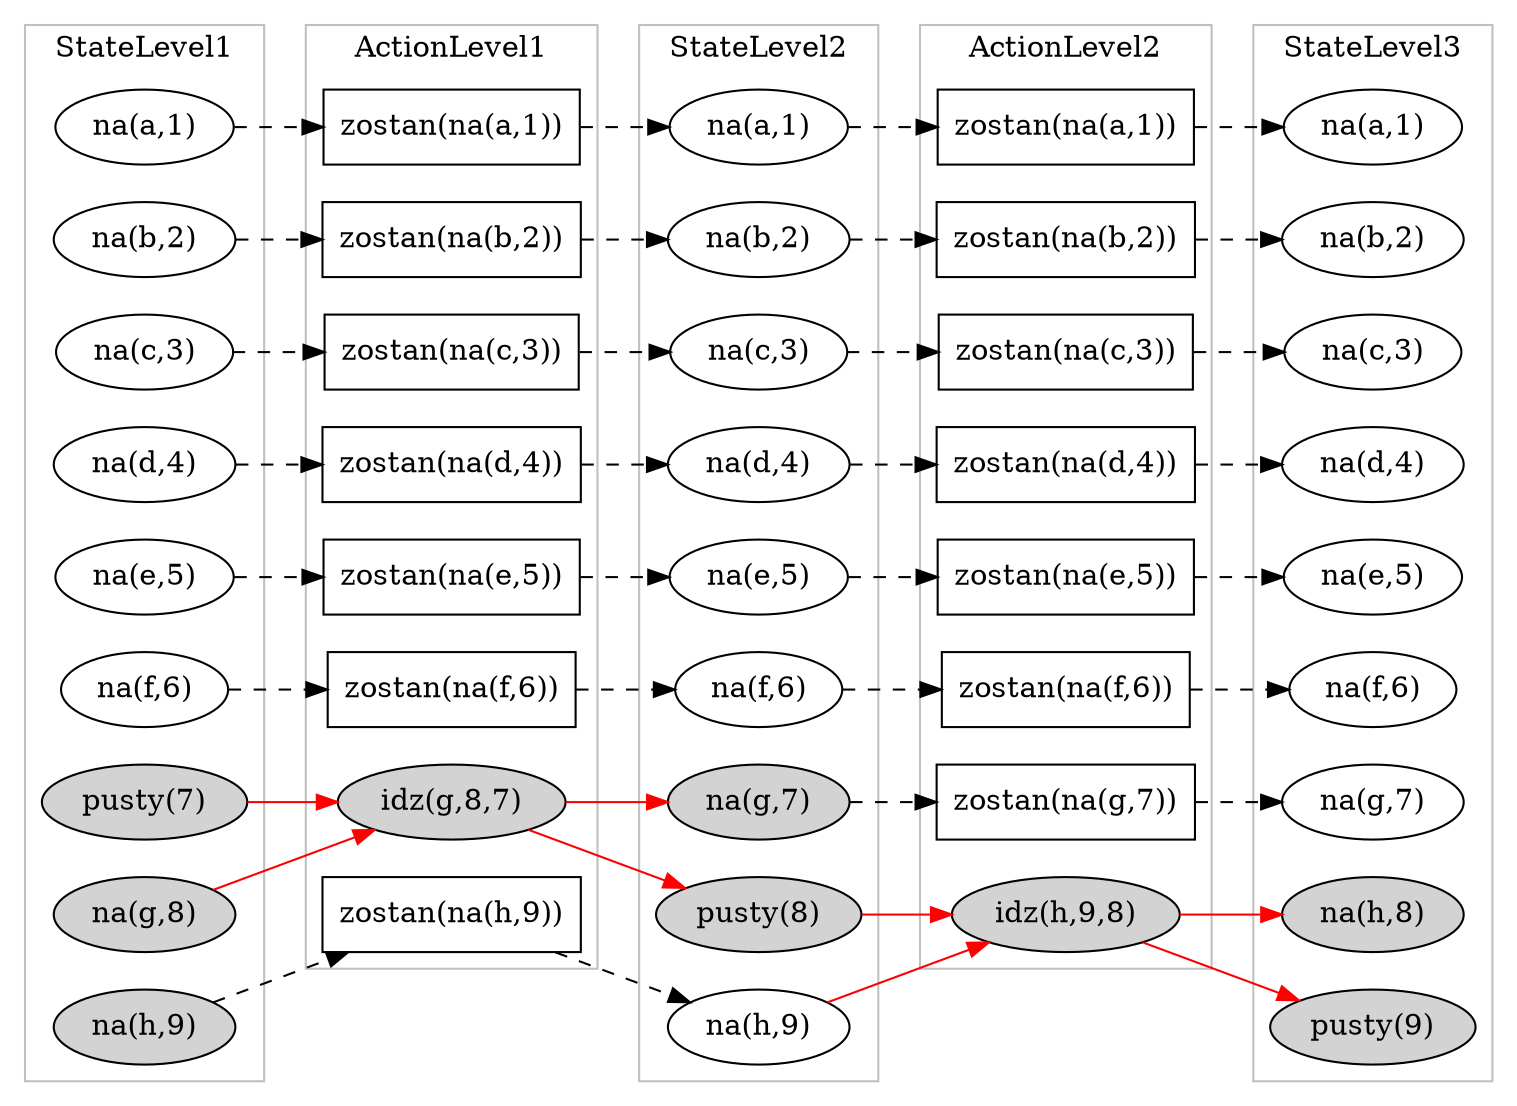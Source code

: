 digraph G {
	subgraph cluster_StateLevel1 {
		color=gray
		label=StateLevel1
		"na(a,1)1" [label="na(a,1)" shape=oval]
		"na(b,2)1" [label="na(b,2)" shape=oval]
		"na(c,3)1" [label="na(c,3)" shape=oval]
		"na(d,4)1" [label="na(d,4)" shape=oval]
		"na(e,5)1" [label="na(e,5)" shape=oval]
		"na(f,6)1" [label="na(f,6)" shape=oval]
		"pusty(7)1" [label="pusty(7)" colorfill=red shape=oval style=filled]
		"na(g,8)1" [label="na(g,8)" colorfill=red shape=oval style=filled]
		"na(h,9)1" [label="na(h,9)" colorfill=red shape=oval style=filled]
	}
	subgraph cluster_ActionLevel1 {
		color=gray
		label=ActionLevel1
		"zostan(na(h,9))1" [label="zostan(na(h,9))" shape=box]
		"zostan(na(f,6))1" [label="zostan(na(f,6))" shape=box]
		"zostan(na(e,5))1" [label="zostan(na(e,5))" shape=box]
		"zostan(na(d,4))1" [label="zostan(na(d,4))" shape=box]
		"zostan(na(c,3))1" [label="zostan(na(c,3))" shape=box]
		"zostan(na(b,2))1" [label="zostan(na(b,2))" shape=box]
		"zostan(na(a,1))1" [label="zostan(na(a,1))" shape=box]
		"idz(g,8,7)1" [label="idz(g,8,7)" colorfill=red shape=oval style=filled]
		"zostan(na(a,1))1" [label="zostan(na(a,1))" shape=box]
	}
	"na(h,9)1" -> "zostan(na(h,9))1" [style=dashed]
	"zostan(na(h,9))1" -> "na(h,9)2" [style=dashed]
	"na(f,6)1" -> "zostan(na(f,6))1" [style=dashed]
	"zostan(na(f,6))1" -> "na(f,6)2" [style=dashed]
	"na(e,5)1" -> "zostan(na(e,5))1" [style=dashed]
	"zostan(na(e,5))1" -> "na(e,5)2" [style=dashed]
	"na(d,4)1" -> "zostan(na(d,4))1" [style=dashed]
	"zostan(na(d,4))1" -> "na(d,4)2" [style=dashed]
	"na(c,3)1" -> "zostan(na(c,3))1" [style=dashed]
	"zostan(na(c,3))1" -> "na(c,3)2" [style=dashed]
	"na(b,2)1" -> "zostan(na(b,2))1" [style=dashed]
	"zostan(na(b,2))1" -> "na(b,2)2" [style=dashed]
	"na(a,1)1" -> "zostan(na(a,1))1" [style=dashed]
	"zostan(na(a,1))1" -> "na(a,1)2" [style=dashed]
	"na(g,8)1" -> "idz(g,8,7)1" [color=red]
	"pusty(7)1" -> "idz(g,8,7)1" [color=red]
	"idz(g,8,7)1" -> "na(g,7)2" [color=red]
	"idz(g,8,7)1" -> "pusty(8)2" [color=red]
	subgraph cluster_StateLevel2 {
		color=gray
		label=StateLevel2
		"na(h,9)2" [label="na(h,9)" shape=oval]
		"na(f,6)2" [label="na(f,6)" shape=oval]
		"na(e,5)2" [label="na(e,5)" shape=oval]
		"na(d,4)2" [label="na(d,4)" shape=oval]
		"na(c,3)2" [label="na(c,3)" shape=oval]
		"na(b,2)2" [label="na(b,2)" shape=oval]
		"na(a,1)2" [label="na(a,1)" shape=oval]
		"pusty(8)2" [label="pusty(8)" colorfill=red shape=oval style=filled]
		"na(g,7)2" [label="na(g,7)" colorfill=red shape=oval style=filled]
	}
	subgraph cluster_ActionLevel2 {
		color=gray
		label=ActionLevel2
		"zostan(na(g,7))2" [label="zostan(na(g,7))" shape=box]
		"zostan(na(a,1))2" [label="zostan(na(a,1))" shape=box]
		"zostan(na(b,2))2" [label="zostan(na(b,2))" shape=box]
		"zostan(na(c,3))2" [label="zostan(na(c,3))" shape=box]
		"zostan(na(d,4))2" [label="zostan(na(d,4))" shape=box]
		"zostan(na(e,5))2" [label="zostan(na(e,5))" shape=box]
		"zostan(na(f,6))2" [label="zostan(na(f,6))" shape=box]
		"idz(h,9,8)2" [label="idz(h,9,8)" colorfill=red shape=oval style=filled]
		"zostan(na(a,1))2" [label="zostan(na(a,1))" shape=box]
	}
	"na(g,7)2" -> "zostan(na(g,7))2" [style=dashed]
	"zostan(na(g,7))2" -> "na(g,7)3" [style=dashed]
	"na(a,1)2" -> "zostan(na(a,1))2" [style=dashed]
	"zostan(na(a,1))2" -> "na(a,1)3" [style=dashed]
	"na(b,2)2" -> "zostan(na(b,2))2" [style=dashed]
	"zostan(na(b,2))2" -> "na(b,2)3" [style=dashed]
	"na(c,3)2" -> "zostan(na(c,3))2" [style=dashed]
	"zostan(na(c,3))2" -> "na(c,3)3" [style=dashed]
	"na(d,4)2" -> "zostan(na(d,4))2" [style=dashed]
	"zostan(na(d,4))2" -> "na(d,4)3" [style=dashed]
	"na(e,5)2" -> "zostan(na(e,5))2" [style=dashed]
	"zostan(na(e,5))2" -> "na(e,5)3" [style=dashed]
	"na(f,6)2" -> "zostan(na(f,6))2" [style=dashed]
	"zostan(na(f,6))2" -> "na(f,6)3" [style=dashed]
	"na(h,9)2" -> "idz(h,9,8)2" [color=red]
	"pusty(8)2" -> "idz(h,9,8)2" [color=red]
	"idz(h,9,8)2" -> "na(h,8)3" [color=red]
	"idz(h,9,8)2" -> "pusty(9)3" [color=red]
	subgraph cluster_StateLevel3 {
		color=gray
		label=StateLevel3
		"na(g,7)3" [label="na(g,7)" shape=oval]
		"na(a,1)3" [label="na(a,1)" shape=oval]
		"na(b,2)3" [label="na(b,2)" shape=oval]
		"na(c,3)3" [label="na(c,3)" shape=oval]
		"na(d,4)3" [label="na(d,4)" shape=oval]
		"na(e,5)3" [label="na(e,5)" shape=oval]
		"na(f,6)3" [label="na(f,6)" shape=oval]
		"pusty(9)3" [label="pusty(9)" colorfill=red shape=oval style=filled]
		"na(h,8)3" [label="na(h,8)" colorfill=red shape=oval style=filled]
	}
	rankdir=LR
}
